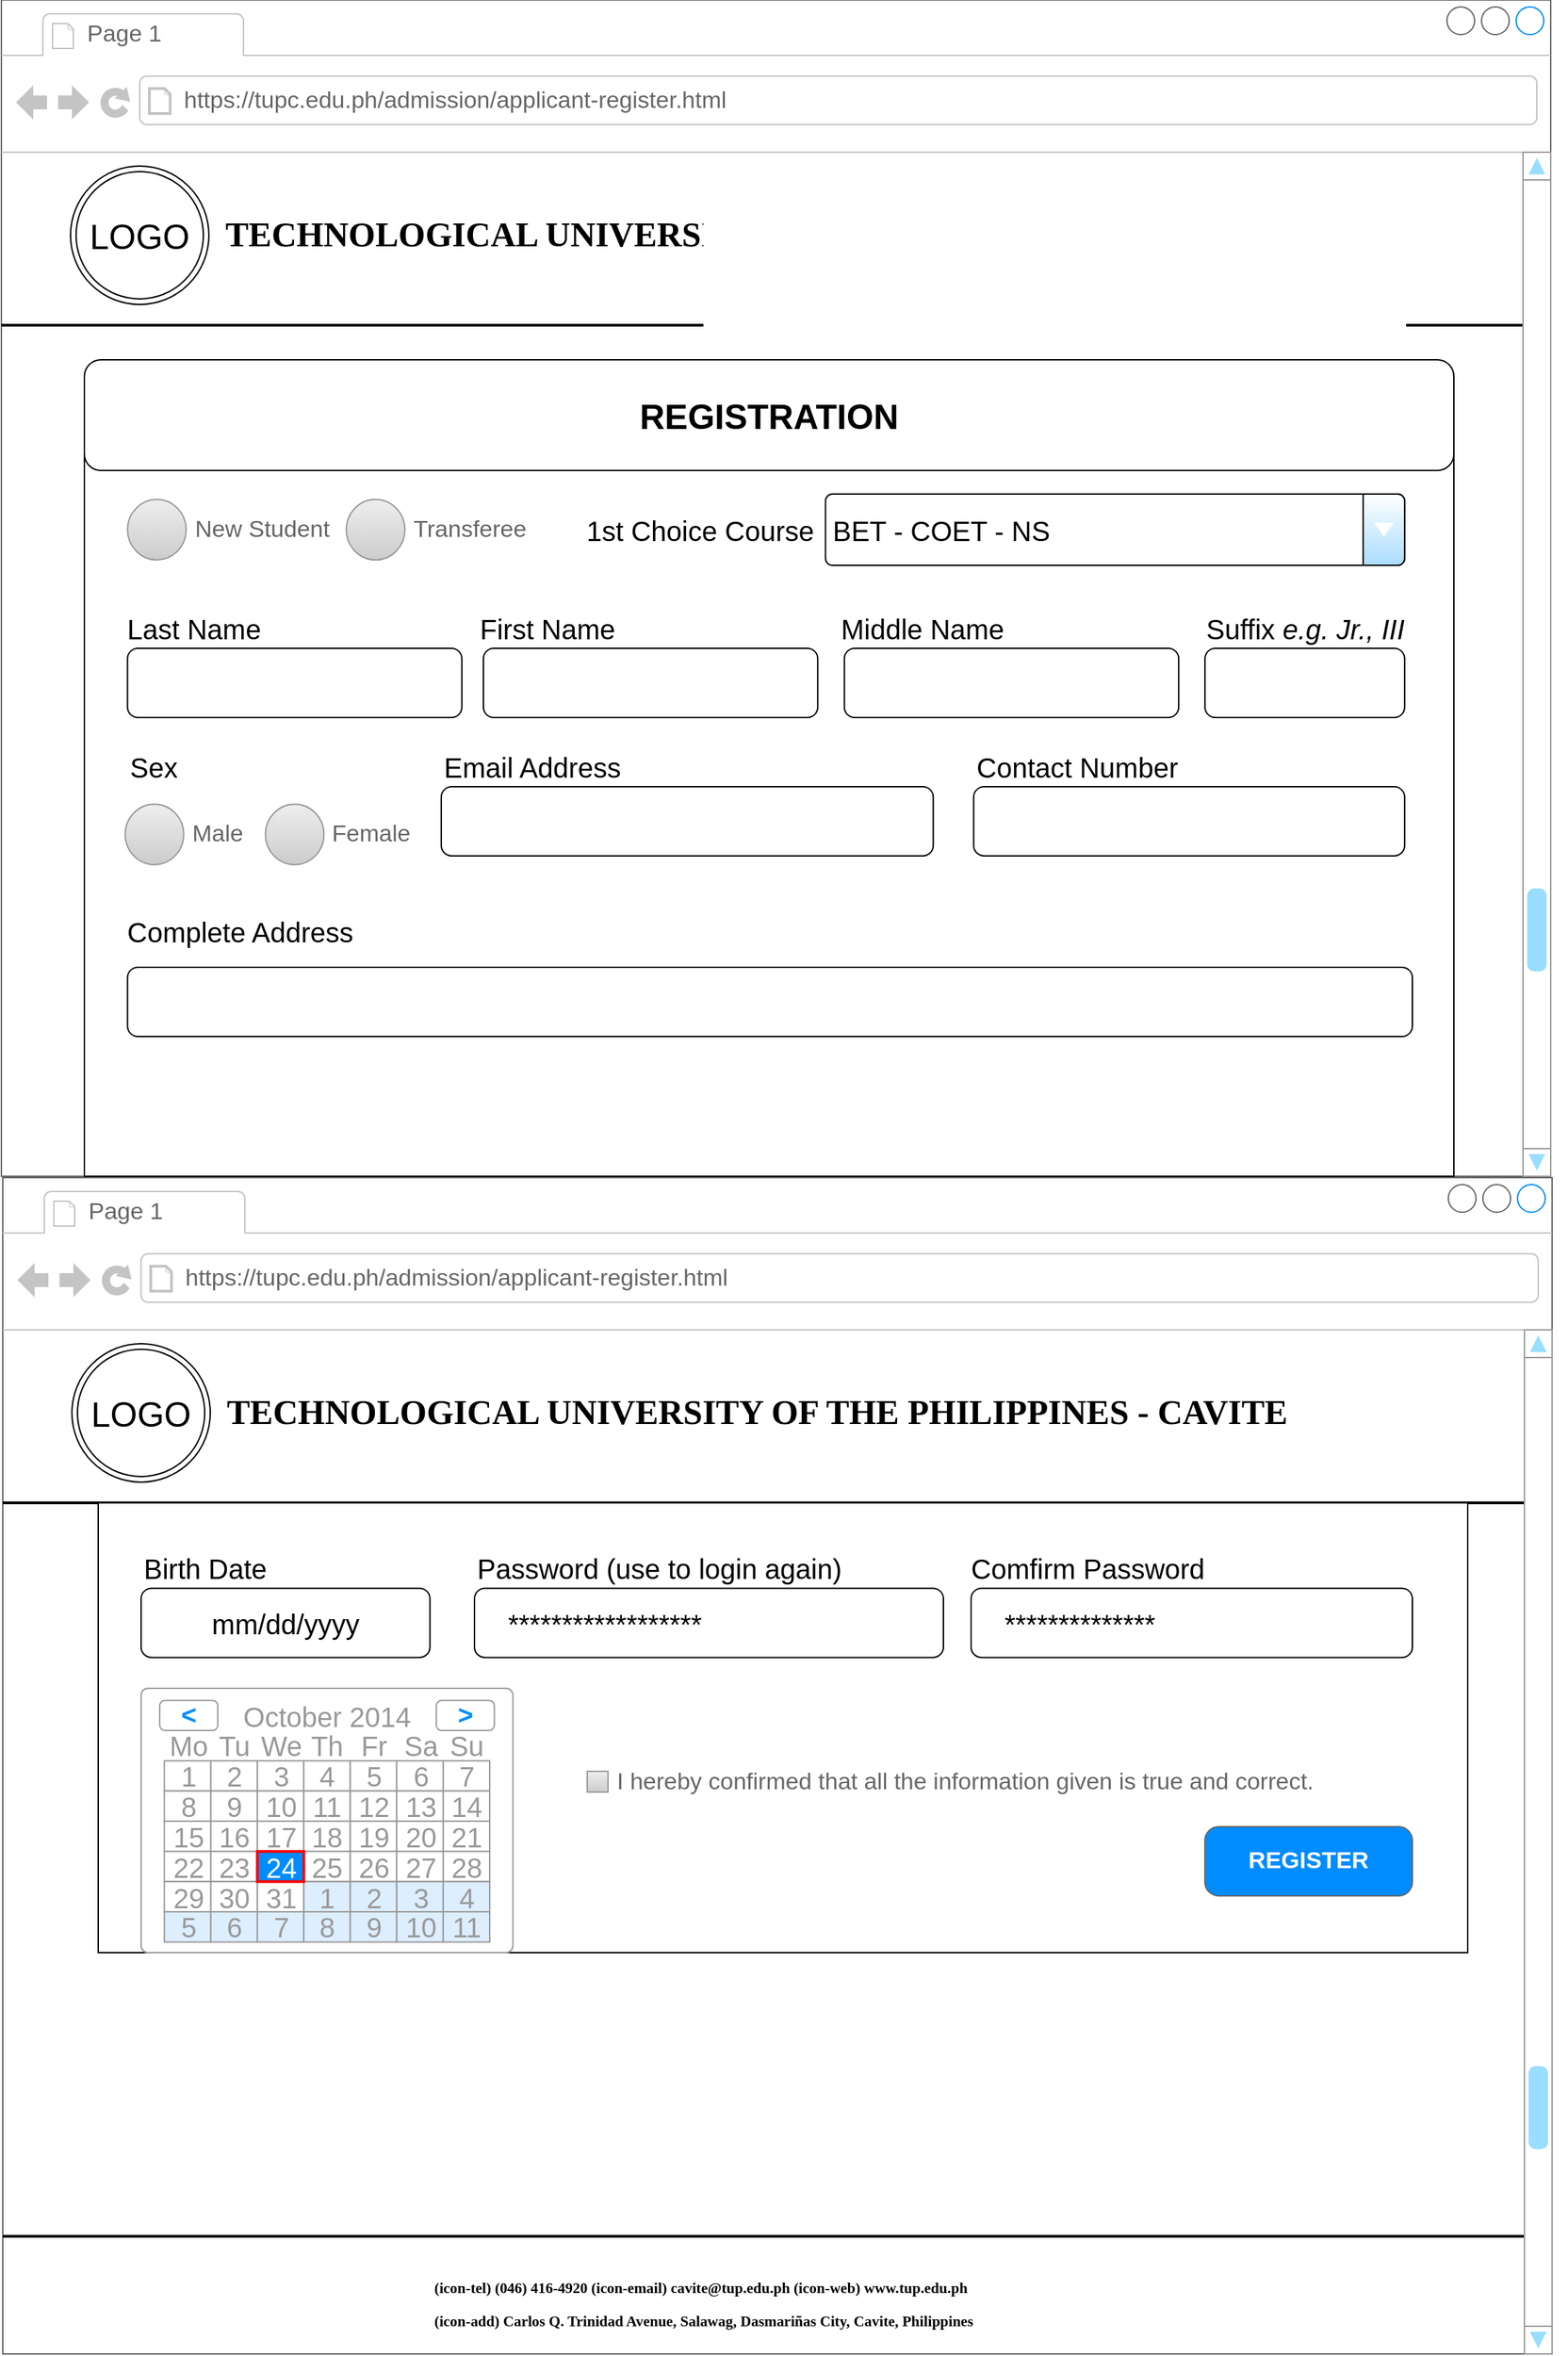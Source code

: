 <mxfile version="15.5.8" type="device"><diagram name="Page-1" id="03018318-947c-dd8e-b7a3-06fadd420f32"><mxGraphModel dx="2547" dy="1617" grid="1" gridSize="10" guides="1" tooltips="1" connect="1" arrows="1" fold="1" page="1" pageScale="1" pageWidth="1100" pageHeight="850" background="none" math="0" shadow="0"><root><mxCell id="0"/><mxCell id="1" parent="0"/><mxCell id="jKOx8MgDiJnZx1pA27ru-1" value="" style="strokeWidth=1;shadow=0;dashed=0;align=center;html=1;shape=mxgraph.mockup.containers.browserWindow;rSize=0;strokeColor=none;strokeColor2=#008cff;strokeColor3=#c4c4c4;mainText=,;recursiveResize=0;fontSize=25;fillColor=none;" vertex="1" parent="1"><mxGeometry y="1" width="1120" height="850" as="geometry"/></mxCell><mxCell id="jKOx8MgDiJnZx1pA27ru-2" value="" style="line;strokeWidth=2;html=1;fontSize=25;" vertex="1" parent="jKOx8MgDiJnZx1pA27ru-1"><mxGeometry y="760" width="1100" height="10" as="geometry"/></mxCell><mxCell id="jKOx8MgDiJnZx1pA27ru-3" value="Page 1" style="strokeWidth=1;shadow=0;dashed=0;align=center;html=1;shape=mxgraph.mockup.containers.anchor;fontSize=17;fontColor=#666666;align=left;" vertex="1" parent="jKOx8MgDiJnZx1pA27ru-1"><mxGeometry x="60" y="12" width="110" height="26" as="geometry"/></mxCell><mxCell id="jKOx8MgDiJnZx1pA27ru-4" value="https://tupc.edu.ph/admission/applicant-register.html" style="strokeWidth=1;shadow=0;dashed=0;align=center;html=1;shape=mxgraph.mockup.containers.anchor;rSize=0;fontSize=17;fontColor=#666666;align=left;" vertex="1" parent="jKOx8MgDiJnZx1pA27ru-1"><mxGeometry x="130" y="60" width="250" height="26" as="geometry"/></mxCell><mxCell id="jKOx8MgDiJnZx1pA27ru-5" value="&lt;h1&gt;&lt;b&gt;&lt;font style=&quot;font-size: 25px&quot;&gt;TECHNOLOGICAL UNIVERSITY OF THE PHILIPPINES - CAVITE&lt;/font&gt;&lt;/b&gt;&lt;/h1&gt;" style="text;html=1;points=[];align=left;verticalAlign=top;spacingTop=-4;fontSize=14;fontFamily=Verdana" vertex="1" parent="jKOx8MgDiJnZx1pA27ru-1"><mxGeometry x="160" y="130" width="540" height="60" as="geometry"/></mxCell><mxCell id="jKOx8MgDiJnZx1pA27ru-6" value="LOGO" style="ellipse;shape=doubleEllipse;whiteSpace=wrap;html=1;fontSize=25;" vertex="1" parent="jKOx8MgDiJnZx1pA27ru-1"><mxGeometry x="50" y="120" width="100" height="100" as="geometry"/></mxCell><mxCell id="jKOx8MgDiJnZx1pA27ru-8" value="" style="line;strokeWidth=2;html=1;fontSize=25;" vertex="1" parent="jKOx8MgDiJnZx1pA27ru-1"><mxGeometry y="230" width="1100" height="10" as="geometry"/></mxCell><mxCell id="jKOx8MgDiJnZx1pA27ru-9" value="" style="verticalLabelPosition=bottom;shadow=0;dashed=0;align=center;html=1;verticalAlign=top;strokeWidth=1;shape=mxgraph.mockup.navigation.scrollBar;strokeColor=#999999;barPos=20;fillColor2=#99ddff;strokeColor2=none;direction=north;fontSize=25;" vertex="1" parent="jKOx8MgDiJnZx1pA27ru-1"><mxGeometry x="1100" y="110" width="30" height="740" as="geometry"/></mxCell><mxCell id="jKOx8MgDiJnZx1pA27ru-27" value="&lt;span style=&quot;font-family: &amp;#34;euphemia&amp;#34; ; font-size: 10.72px ; font-weight: 700&quot;&gt;(icon-tel) (046) 416-4920 (icon-email) cavite@tup.edu.ph (icon-web) www.tup.edu.ph&lt;br&gt;&lt;/span&gt;&lt;span style=&quot;font-family: &amp;#34;euphemia&amp;#34; ; font-size: 10.72px ; font-weight: 700&quot;&gt;(icon-add) Carlos Q. Trinidad Avenue, Salawag, Dasmariñas City, Cavite, Philippines&lt;/span&gt;&lt;span style=&quot;font-family: &amp;#34;euphemia&amp;#34; ; font-size: 10.72px ; font-weight: 700&quot;&gt;&lt;br&gt;&lt;/span&gt;" style="rounded=0;whiteSpace=wrap;html=1;fontSize=20;strokeWidth=1;fillColor=none;align=left;verticalAlign=top;strokeColor=none;" vertex="1" parent="jKOx8MgDiJnZx1pA27ru-1"><mxGeometry x="310" y="780" width="480" height="60" as="geometry"/></mxCell><mxCell id="jKOx8MgDiJnZx1pA27ru-219" value="" style="whiteSpace=wrap;html=1;fontSize=20;fontColor=#000000;" vertex="1" parent="jKOx8MgDiJnZx1pA27ru-1"><mxGeometry x="69" y="235" width="990" height="325" as="geometry"/></mxCell><mxCell id="jKOx8MgDiJnZx1pA27ru-243" value="&lt;font color=&quot;#000000&quot;&gt;&lt;span style=&quot;font-size: 20px&quot;&gt;Birth Date&lt;/span&gt;&lt;/font&gt;" style="strokeWidth=1;shadow=0;dashed=0;align=center;html=1;shape=mxgraph.mockup.forms.anchor;fontSize=12;fontColor=#666666;align=left;resizeWidth=1;spacingLeft=0;" vertex="1" parent="jKOx8MgDiJnZx1pA27ru-1"><mxGeometry x="100" y="268.24" width="92.25" height="28.48" as="geometry"/></mxCell><mxCell id="jKOx8MgDiJnZx1pA27ru-244" value="" style="strokeWidth=1;shadow=0;dashed=0;align=center;html=1;shape=mxgraph.mockup.forms.rrect;rSize=5;strokeColor=#999999;fillColor=#ffffff;fontSize=20;fontColor=#000000;" vertex="1" parent="jKOx8MgDiJnZx1pA27ru-1"><mxGeometry x="100" y="369" width="268.81" height="191" as="geometry"/></mxCell><mxCell id="jKOx8MgDiJnZx1pA27ru-245" value="October 2014" style="strokeWidth=1;shadow=0;dashed=0;align=center;html=1;shape=mxgraph.mockup.forms.anchor;fontColor=#999999;fontSize=20;" vertex="1" parent="jKOx8MgDiJnZx1pA27ru-244"><mxGeometry x="50.402" y="8.731" width="168.006" height="21.829" as="geometry"/></mxCell><mxCell id="jKOx8MgDiJnZx1pA27ru-246" value="&lt;" style="strokeWidth=1;shadow=0;dashed=0;align=center;html=1;shape=mxgraph.mockup.forms.rrect;rSize=4;strokeColor=#999999;fontColor=#008cff;fontSize=19;fontStyle=1;" vertex="1" parent="jKOx8MgDiJnZx1pA27ru-244"><mxGeometry x="13.441" y="8.731" width="42.002" height="21.829" as="geometry"/></mxCell><mxCell id="jKOx8MgDiJnZx1pA27ru-247" value="&gt;" style="strokeWidth=1;shadow=0;dashed=0;align=center;html=1;shape=mxgraph.mockup.forms.rrect;rSize=4;strokeColor=#999999;fontColor=#008cff;fontSize=19;fontStyle=1;" vertex="1" parent="jKOx8MgDiJnZx1pA27ru-244"><mxGeometry x="213.368" y="8.731" width="42.002" height="21.829" as="geometry"/></mxCell><mxCell id="jKOx8MgDiJnZx1pA27ru-248" value="Mo" style="strokeWidth=1;shadow=0;dashed=0;align=center;html=1;shape=mxgraph.mockup.forms.anchor;fontColor=#999999;fontSize=20;" vertex="1" parent="jKOx8MgDiJnZx1pA27ru-244"><mxGeometry x="16.801" y="30.56" width="33.601" height="21.829" as="geometry"/></mxCell><mxCell id="jKOx8MgDiJnZx1pA27ru-249" value="Tu" style="strokeWidth=1;shadow=0;dashed=0;align=center;html=1;shape=mxgraph.mockup.forms.anchor;fontColor=#999999;fontSize=20;" vertex="1" parent="jKOx8MgDiJnZx1pA27ru-244"><mxGeometry x="50.402" y="30.56" width="33.601" height="21.829" as="geometry"/></mxCell><mxCell id="jKOx8MgDiJnZx1pA27ru-250" value="We" style="strokeWidth=1;shadow=0;dashed=0;align=center;html=1;shape=mxgraph.mockup.forms.anchor;fontColor=#999999;fontSize=20;" vertex="1" parent="jKOx8MgDiJnZx1pA27ru-244"><mxGeometry x="84.003" y="30.56" width="33.601" height="21.829" as="geometry"/></mxCell><mxCell id="jKOx8MgDiJnZx1pA27ru-251" value="Th" style="strokeWidth=1;shadow=0;dashed=0;align=center;html=1;shape=mxgraph.mockup.forms.anchor;fontColor=#999999;fontSize=20;" vertex="1" parent="jKOx8MgDiJnZx1pA27ru-244"><mxGeometry x="117.604" y="30.56" width="33.601" height="21.829" as="geometry"/></mxCell><mxCell id="jKOx8MgDiJnZx1pA27ru-252" value="Fr" style="strokeWidth=1;shadow=0;dashed=0;align=center;html=1;shape=mxgraph.mockup.forms.anchor;fontColor=#999999;fontSize=20;" vertex="1" parent="jKOx8MgDiJnZx1pA27ru-244"><mxGeometry x="151.206" y="30.56" width="33.601" height="21.829" as="geometry"/></mxCell><mxCell id="jKOx8MgDiJnZx1pA27ru-253" value="Sa" style="strokeWidth=1;shadow=0;dashed=0;align=center;html=1;shape=mxgraph.mockup.forms.anchor;fontColor=#999999;fontSize=20;" vertex="1" parent="jKOx8MgDiJnZx1pA27ru-244"><mxGeometry x="184.807" y="30.56" width="33.601" height="21.829" as="geometry"/></mxCell><mxCell id="jKOx8MgDiJnZx1pA27ru-254" value="Su" style="strokeWidth=1;shadow=0;dashed=0;align=center;html=1;shape=mxgraph.mockup.forms.anchor;fontColor=#999999;fontSize=20;" vertex="1" parent="jKOx8MgDiJnZx1pA27ru-244"><mxGeometry x="218.408" y="30.56" width="33.601" height="21.829" as="geometry"/></mxCell><mxCell id="jKOx8MgDiJnZx1pA27ru-255" value="1" style="strokeWidth=1;shadow=0;dashed=0;align=center;html=1;shape=mxgraph.mockup.forms.rrect;rSize=0;strokeColor=#999999;fontColor=#999999;fontSize=20;" vertex="1" parent="jKOx8MgDiJnZx1pA27ru-244"><mxGeometry x="16.801" y="52.389" width="33.601" height="21.829" as="geometry"/></mxCell><mxCell id="jKOx8MgDiJnZx1pA27ru-256" value="2" style="strokeWidth=1;shadow=0;dashed=0;align=center;html=1;shape=mxgraph.mockup.forms.rrect;rSize=0;strokeColor=#999999;fontColor=#999999;fontSize=20;" vertex="1" parent="jKOx8MgDiJnZx1pA27ru-244"><mxGeometry x="50.402" y="52.389" width="33.601" height="21.829" as="geometry"/></mxCell><mxCell id="jKOx8MgDiJnZx1pA27ru-257" value="3" style="strokeWidth=1;shadow=0;dashed=0;align=center;html=1;shape=mxgraph.mockup.forms.rrect;rSize=0;strokeColor=#999999;fontColor=#999999;fontSize=20;" vertex="1" parent="jKOx8MgDiJnZx1pA27ru-244"><mxGeometry x="84.003" y="52.389" width="33.601" height="21.829" as="geometry"/></mxCell><mxCell id="jKOx8MgDiJnZx1pA27ru-258" value="4" style="strokeWidth=1;shadow=0;dashed=0;align=center;html=1;shape=mxgraph.mockup.forms.rrect;rSize=0;strokeColor=#999999;fontColor=#999999;fontSize=20;" vertex="1" parent="jKOx8MgDiJnZx1pA27ru-244"><mxGeometry x="117.604" y="52.389" width="33.601" height="21.829" as="geometry"/></mxCell><mxCell id="jKOx8MgDiJnZx1pA27ru-259" value="5" style="strokeWidth=1;shadow=0;dashed=0;align=center;html=1;shape=mxgraph.mockup.forms.rrect;rSize=0;strokeColor=#999999;fontColor=#999999;fontSize=20;" vertex="1" parent="jKOx8MgDiJnZx1pA27ru-244"><mxGeometry x="151.206" y="52.389" width="33.601" height="21.829" as="geometry"/></mxCell><mxCell id="jKOx8MgDiJnZx1pA27ru-260" value="6" style="strokeWidth=1;shadow=0;dashed=0;align=center;html=1;shape=mxgraph.mockup.forms.rrect;rSize=0;strokeColor=#999999;fontColor=#999999;fontSize=20;" vertex="1" parent="jKOx8MgDiJnZx1pA27ru-244"><mxGeometry x="184.807" y="52.389" width="33.601" height="21.829" as="geometry"/></mxCell><mxCell id="jKOx8MgDiJnZx1pA27ru-261" value="7" style="strokeWidth=1;shadow=0;dashed=0;align=center;html=1;shape=mxgraph.mockup.forms.rrect;rSize=0;strokeColor=#999999;fontColor=#999999;fontSize=20;" vertex="1" parent="jKOx8MgDiJnZx1pA27ru-244"><mxGeometry x="218.408" y="52.389" width="33.601" height="21.829" as="geometry"/></mxCell><mxCell id="jKOx8MgDiJnZx1pA27ru-262" value="8" style="strokeWidth=1;shadow=0;dashed=0;align=center;html=1;shape=mxgraph.mockup.forms.rrect;rSize=0;strokeColor=#999999;fontColor=#999999;fontSize=20;" vertex="1" parent="jKOx8MgDiJnZx1pA27ru-244"><mxGeometry x="16.801" y="74.217" width="33.601" height="21.829" as="geometry"/></mxCell><mxCell id="jKOx8MgDiJnZx1pA27ru-263" value="9" style="strokeWidth=1;shadow=0;dashed=0;align=center;html=1;shape=mxgraph.mockup.forms.rrect;rSize=0;strokeColor=#999999;fontColor=#999999;fontSize=20;" vertex="1" parent="jKOx8MgDiJnZx1pA27ru-244"><mxGeometry x="50.402" y="74.217" width="33.601" height="21.829" as="geometry"/></mxCell><mxCell id="jKOx8MgDiJnZx1pA27ru-264" value="10" style="strokeWidth=1;shadow=0;dashed=0;align=center;html=1;shape=mxgraph.mockup.forms.rrect;rSize=0;strokeColor=#999999;fontColor=#999999;fontSize=20;" vertex="1" parent="jKOx8MgDiJnZx1pA27ru-244"><mxGeometry x="84.003" y="74.217" width="33.601" height="21.829" as="geometry"/></mxCell><mxCell id="jKOx8MgDiJnZx1pA27ru-265" value="11" style="strokeWidth=1;shadow=0;dashed=0;align=center;html=1;shape=mxgraph.mockup.forms.rrect;rSize=0;strokeColor=#999999;fontColor=#999999;fontSize=20;" vertex="1" parent="jKOx8MgDiJnZx1pA27ru-244"><mxGeometry x="117.604" y="74.217" width="33.601" height="21.829" as="geometry"/></mxCell><mxCell id="jKOx8MgDiJnZx1pA27ru-266" value="12" style="strokeWidth=1;shadow=0;dashed=0;align=center;html=1;shape=mxgraph.mockup.forms.rrect;rSize=0;strokeColor=#999999;fontColor=#999999;fontSize=20;" vertex="1" parent="jKOx8MgDiJnZx1pA27ru-244"><mxGeometry x="151.206" y="74.217" width="33.601" height="21.829" as="geometry"/></mxCell><mxCell id="jKOx8MgDiJnZx1pA27ru-267" value="13" style="strokeWidth=1;shadow=0;dashed=0;align=center;html=1;shape=mxgraph.mockup.forms.rrect;rSize=0;strokeColor=#999999;fontColor=#999999;fontSize=20;" vertex="1" parent="jKOx8MgDiJnZx1pA27ru-244"><mxGeometry x="184.807" y="74.217" width="33.601" height="21.829" as="geometry"/></mxCell><mxCell id="jKOx8MgDiJnZx1pA27ru-268" value="14" style="strokeWidth=1;shadow=0;dashed=0;align=center;html=1;shape=mxgraph.mockup.forms.rrect;rSize=0;strokeColor=#999999;fontColor=#999999;fontSize=20;" vertex="1" parent="jKOx8MgDiJnZx1pA27ru-244"><mxGeometry x="218.408" y="74.217" width="33.601" height="21.829" as="geometry"/></mxCell><mxCell id="jKOx8MgDiJnZx1pA27ru-269" value="15" style="strokeWidth=1;shadow=0;dashed=0;align=center;html=1;shape=mxgraph.mockup.forms.rrect;rSize=0;strokeColor=#999999;fontColor=#999999;fontSize=20;" vertex="1" parent="jKOx8MgDiJnZx1pA27ru-244"><mxGeometry x="16.801" y="96.046" width="33.601" height="21.829" as="geometry"/></mxCell><mxCell id="jKOx8MgDiJnZx1pA27ru-270" value="16" style="strokeWidth=1;shadow=0;dashed=0;align=center;html=1;shape=mxgraph.mockup.forms.rrect;rSize=0;strokeColor=#999999;fontColor=#999999;fontSize=20;" vertex="1" parent="jKOx8MgDiJnZx1pA27ru-244"><mxGeometry x="50.402" y="96.046" width="33.601" height="21.829" as="geometry"/></mxCell><mxCell id="jKOx8MgDiJnZx1pA27ru-271" value="17" style="strokeWidth=1;shadow=0;dashed=0;align=center;html=1;shape=mxgraph.mockup.forms.rrect;rSize=0;strokeColor=#999999;fontColor=#999999;fontSize=20;" vertex="1" parent="jKOx8MgDiJnZx1pA27ru-244"><mxGeometry x="84.003" y="96.046" width="33.601" height="21.829" as="geometry"/></mxCell><mxCell id="jKOx8MgDiJnZx1pA27ru-272" value="18" style="strokeWidth=1;shadow=0;dashed=0;align=center;html=1;shape=mxgraph.mockup.forms.rrect;rSize=0;strokeColor=#999999;fontColor=#999999;fontSize=20;" vertex="1" parent="jKOx8MgDiJnZx1pA27ru-244"><mxGeometry x="117.604" y="96.046" width="33.601" height="21.829" as="geometry"/></mxCell><mxCell id="jKOx8MgDiJnZx1pA27ru-273" value="19" style="strokeWidth=1;shadow=0;dashed=0;align=center;html=1;shape=mxgraph.mockup.forms.rrect;rSize=0;strokeColor=#999999;fontColor=#999999;fontSize=20;" vertex="1" parent="jKOx8MgDiJnZx1pA27ru-244"><mxGeometry x="151.206" y="96.046" width="33.601" height="21.829" as="geometry"/></mxCell><mxCell id="jKOx8MgDiJnZx1pA27ru-274" value="20" style="strokeWidth=1;shadow=0;dashed=0;align=center;html=1;shape=mxgraph.mockup.forms.rrect;rSize=0;strokeColor=#999999;fontColor=#999999;fontSize=20;" vertex="1" parent="jKOx8MgDiJnZx1pA27ru-244"><mxGeometry x="184.807" y="96.046" width="33.601" height="21.829" as="geometry"/></mxCell><mxCell id="jKOx8MgDiJnZx1pA27ru-275" value="21" style="strokeWidth=1;shadow=0;dashed=0;align=center;html=1;shape=mxgraph.mockup.forms.rrect;rSize=0;strokeColor=#999999;fontColor=#999999;fontSize=20;" vertex="1" parent="jKOx8MgDiJnZx1pA27ru-244"><mxGeometry x="218.408" y="96.046" width="33.601" height="21.829" as="geometry"/></mxCell><mxCell id="jKOx8MgDiJnZx1pA27ru-276" value="22" style="strokeWidth=1;shadow=0;dashed=0;align=center;html=1;shape=mxgraph.mockup.forms.rrect;rSize=0;strokeColor=#999999;fontColor=#999999;fontSize=20;" vertex="1" parent="jKOx8MgDiJnZx1pA27ru-244"><mxGeometry x="16.801" y="117.874" width="33.601" height="21.829" as="geometry"/></mxCell><mxCell id="jKOx8MgDiJnZx1pA27ru-277" value="23" style="strokeWidth=1;shadow=0;dashed=0;align=center;html=1;shape=mxgraph.mockup.forms.rrect;rSize=0;strokeColor=#999999;fontColor=#999999;fontSize=20;" vertex="1" parent="jKOx8MgDiJnZx1pA27ru-244"><mxGeometry x="50.402" y="117.874" width="33.601" height="21.829" as="geometry"/></mxCell><mxCell id="jKOx8MgDiJnZx1pA27ru-278" value="25" style="strokeWidth=1;shadow=0;dashed=0;align=center;html=1;shape=mxgraph.mockup.forms.rrect;rSize=0;strokeColor=#999999;fontColor=#999999;fontSize=20;" vertex="1" parent="jKOx8MgDiJnZx1pA27ru-244"><mxGeometry x="117.604" y="117.874" width="33.601" height="21.829" as="geometry"/></mxCell><mxCell id="jKOx8MgDiJnZx1pA27ru-279" value="26" style="strokeWidth=1;shadow=0;dashed=0;align=center;html=1;shape=mxgraph.mockup.forms.rrect;rSize=0;strokeColor=#999999;fontColor=#999999;fontSize=20;" vertex="1" parent="jKOx8MgDiJnZx1pA27ru-244"><mxGeometry x="151.206" y="117.874" width="33.601" height="21.829" as="geometry"/></mxCell><mxCell id="jKOx8MgDiJnZx1pA27ru-280" value="27" style="strokeWidth=1;shadow=0;dashed=0;align=center;html=1;shape=mxgraph.mockup.forms.rrect;rSize=0;strokeColor=#999999;fontColor=#999999;fontSize=20;" vertex="1" parent="jKOx8MgDiJnZx1pA27ru-244"><mxGeometry x="184.807" y="117.874" width="33.601" height="21.829" as="geometry"/></mxCell><mxCell id="jKOx8MgDiJnZx1pA27ru-281" value="28" style="strokeWidth=1;shadow=0;dashed=0;align=center;html=1;shape=mxgraph.mockup.forms.rrect;rSize=0;strokeColor=#999999;fontColor=#999999;fontSize=20;" vertex="1" parent="jKOx8MgDiJnZx1pA27ru-244"><mxGeometry x="218.408" y="117.874" width="33.601" height="21.829" as="geometry"/></mxCell><mxCell id="jKOx8MgDiJnZx1pA27ru-282" value="29" style="strokeWidth=1;shadow=0;dashed=0;align=center;html=1;shape=mxgraph.mockup.forms.rrect;rSize=0;strokeColor=#999999;fontColor=#999999;fontSize=20;" vertex="1" parent="jKOx8MgDiJnZx1pA27ru-244"><mxGeometry x="16.801" y="139.703" width="33.601" height="21.829" as="geometry"/></mxCell><mxCell id="jKOx8MgDiJnZx1pA27ru-283" value="30" style="strokeWidth=1;shadow=0;dashed=0;align=center;html=1;shape=mxgraph.mockup.forms.rrect;rSize=0;strokeColor=#999999;fontColor=#999999;fontSize=20;" vertex="1" parent="jKOx8MgDiJnZx1pA27ru-244"><mxGeometry x="50.402" y="139.703" width="33.601" height="21.829" as="geometry"/></mxCell><mxCell id="jKOx8MgDiJnZx1pA27ru-284" value="31" style="strokeWidth=1;shadow=0;dashed=0;align=center;html=1;shape=mxgraph.mockup.forms.rrect;rSize=0;strokeColor=#999999;fontColor=#999999;fontSize=20;" vertex="1" parent="jKOx8MgDiJnZx1pA27ru-244"><mxGeometry x="84.003" y="139.703" width="33.601" height="21.829" as="geometry"/></mxCell><mxCell id="jKOx8MgDiJnZx1pA27ru-285" value="1" style="strokeWidth=1;shadow=0;dashed=0;align=center;html=1;shape=mxgraph.mockup.forms.rrect;rSize=0;strokeColor=#999999;fontColor=#999999;fillColor=#ddeeff;fontSize=20;" vertex="1" parent="jKOx8MgDiJnZx1pA27ru-244"><mxGeometry x="117.604" y="139.703" width="33.601" height="21.829" as="geometry"/></mxCell><mxCell id="jKOx8MgDiJnZx1pA27ru-286" value="2" style="strokeWidth=1;shadow=0;dashed=0;align=center;html=1;shape=mxgraph.mockup.forms.rrect;rSize=0;strokeColor=#999999;fontColor=#999999;fillColor=#ddeeff;fontSize=20;" vertex="1" parent="jKOx8MgDiJnZx1pA27ru-244"><mxGeometry x="151.206" y="139.703" width="33.601" height="21.829" as="geometry"/></mxCell><mxCell id="jKOx8MgDiJnZx1pA27ru-287" value="3" style="strokeWidth=1;shadow=0;dashed=0;align=center;html=1;shape=mxgraph.mockup.forms.rrect;rSize=0;strokeColor=#999999;fontColor=#999999;fillColor=#ddeeff;fontSize=20;" vertex="1" parent="jKOx8MgDiJnZx1pA27ru-244"><mxGeometry x="184.807" y="139.703" width="33.601" height="21.829" as="geometry"/></mxCell><mxCell id="jKOx8MgDiJnZx1pA27ru-288" value="4" style="strokeWidth=1;shadow=0;dashed=0;align=center;html=1;shape=mxgraph.mockup.forms.rrect;rSize=0;strokeColor=#999999;fontColor=#999999;fillColor=#ddeeff;fontSize=20;" vertex="1" parent="jKOx8MgDiJnZx1pA27ru-244"><mxGeometry x="218.408" y="139.703" width="33.601" height="21.829" as="geometry"/></mxCell><mxCell id="jKOx8MgDiJnZx1pA27ru-289" value="5" style="strokeWidth=1;shadow=0;dashed=0;align=center;html=1;shape=mxgraph.mockup.forms.rrect;rSize=0;strokeColor=#999999;fontColor=#999999;fillColor=#ddeeff;fontSize=20;" vertex="1" parent="jKOx8MgDiJnZx1pA27ru-244"><mxGeometry x="16.801" y="161.531" width="33.601" height="21.829" as="geometry"/></mxCell><mxCell id="jKOx8MgDiJnZx1pA27ru-290" value="6" style="strokeWidth=1;shadow=0;dashed=0;align=center;html=1;shape=mxgraph.mockup.forms.rrect;rSize=0;strokeColor=#999999;fontColor=#999999;fillColor=#ddeeff;fontSize=20;" vertex="1" parent="jKOx8MgDiJnZx1pA27ru-244"><mxGeometry x="50.402" y="161.531" width="33.601" height="21.829" as="geometry"/></mxCell><mxCell id="jKOx8MgDiJnZx1pA27ru-291" value="7" style="strokeWidth=1;shadow=0;dashed=0;align=center;html=1;shape=mxgraph.mockup.forms.rrect;rSize=0;strokeColor=#999999;fontColor=#999999;fillColor=#ddeeff;fontSize=20;" vertex="1" parent="jKOx8MgDiJnZx1pA27ru-244"><mxGeometry x="84.003" y="161.531" width="33.601" height="21.829" as="geometry"/></mxCell><mxCell id="jKOx8MgDiJnZx1pA27ru-292" value="8" style="strokeWidth=1;shadow=0;dashed=0;align=center;html=1;shape=mxgraph.mockup.forms.rrect;rSize=0;strokeColor=#999999;fontColor=#999999;fillColor=#ddeeff;fontSize=20;" vertex="1" parent="jKOx8MgDiJnZx1pA27ru-244"><mxGeometry x="117.604" y="161.531" width="33.601" height="21.829" as="geometry"/></mxCell><mxCell id="jKOx8MgDiJnZx1pA27ru-293" value="9" style="strokeWidth=1;shadow=0;dashed=0;align=center;html=1;shape=mxgraph.mockup.forms.rrect;rSize=0;strokeColor=#999999;fontColor=#999999;fillColor=#ddeeff;fontSize=20;" vertex="1" parent="jKOx8MgDiJnZx1pA27ru-244"><mxGeometry x="151.206" y="161.531" width="33.601" height="21.829" as="geometry"/></mxCell><mxCell id="jKOx8MgDiJnZx1pA27ru-294" value="10" style="strokeWidth=1;shadow=0;dashed=0;align=center;html=1;shape=mxgraph.mockup.forms.rrect;rSize=0;strokeColor=#999999;fontColor=#999999;fillColor=#ddeeff;fontSize=20;" vertex="1" parent="jKOx8MgDiJnZx1pA27ru-244"><mxGeometry x="184.807" y="161.531" width="33.601" height="21.829" as="geometry"/></mxCell><mxCell id="jKOx8MgDiJnZx1pA27ru-295" value="11" style="strokeWidth=1;shadow=0;dashed=0;align=center;html=1;shape=mxgraph.mockup.forms.rrect;rSize=0;strokeColor=#999999;fontColor=#999999;fillColor=#ddeeff;fontSize=20;" vertex="1" parent="jKOx8MgDiJnZx1pA27ru-244"><mxGeometry x="218.408" y="161.531" width="33.601" height="21.829" as="geometry"/></mxCell><mxCell id="jKOx8MgDiJnZx1pA27ru-296" value="24" style="strokeWidth=1;shadow=0;dashed=0;align=center;html=1;shape=mxgraph.mockup.forms.rrect;rSize=0;strokeColor=#ff0000;fontColor=#ffffff;strokeWidth=2;fillColor=#008cff;fontSize=20;" vertex="1" parent="jKOx8MgDiJnZx1pA27ru-244"><mxGeometry x="84.003" y="117.874" width="33.601" height="21.829" as="geometry"/></mxCell><mxCell id="jKOx8MgDiJnZx1pA27ru-297" value="mm/dd/yyyy" style="rounded=1;whiteSpace=wrap;html=1;fontSize=20;fontColor=#000000;" vertex="1" parent="jKOx8MgDiJnZx1pA27ru-1"><mxGeometry x="100" y="296.72" width="208.81" height="50" as="geometry"/></mxCell><mxCell id="jKOx8MgDiJnZx1pA27ru-299" value="&amp;nbsp; &amp;nbsp; ******************" style="rounded=1;whiteSpace=wrap;html=1;fontSize=20;fontColor=#000000;align=left;" vertex="1" parent="jKOx8MgDiJnZx1pA27ru-1"><mxGeometry x="341" y="296.72" width="339" height="50" as="geometry"/></mxCell><mxCell id="jKOx8MgDiJnZx1pA27ru-298" value="&lt;font color=&quot;#000000&quot;&gt;&lt;span style=&quot;font-size: 20px&quot;&gt;Password (use to login again)&lt;/span&gt;&lt;/font&gt;" style="strokeWidth=1;shadow=0;dashed=0;align=center;html=1;shape=mxgraph.mockup.forms.anchor;fontSize=12;fontColor=#666666;align=left;resizeWidth=1;spacingLeft=0;" vertex="1" parent="jKOx8MgDiJnZx1pA27ru-1"><mxGeometry x="341" y="268.24" width="92.25" height="28.48" as="geometry"/></mxCell><mxCell id="jKOx8MgDiJnZx1pA27ru-304" value="&amp;nbsp; &amp;nbsp; **************" style="rounded=1;whiteSpace=wrap;html=1;fontSize=20;fontColor=#000000;align=left;" vertex="1" parent="jKOx8MgDiJnZx1pA27ru-1"><mxGeometry x="700" y="296.72" width="319" height="50" as="geometry"/></mxCell><mxCell id="jKOx8MgDiJnZx1pA27ru-305" value="&lt;font color=&quot;#000000&quot;&gt;&lt;span style=&quot;font-size: 20px&quot;&gt;Comfirm Password&lt;/span&gt;&lt;/font&gt;" style="strokeWidth=1;shadow=0;dashed=0;align=center;html=1;shape=mxgraph.mockup.forms.anchor;fontSize=12;fontColor=#666666;align=left;resizeWidth=1;spacingLeft=0;" vertex="1" parent="jKOx8MgDiJnZx1pA27ru-1"><mxGeometry x="697.75" y="268.24" width="92.25" height="28.48" as="geometry"/></mxCell><mxCell id="jKOx8MgDiJnZx1pA27ru-307" value="I hereby confirmed that all the information given is true and correct." style="strokeWidth=1;shadow=0;dashed=0;align=center;html=1;shape=mxgraph.mockup.forms.rrect;rSize=0;fillColor=#eeeeee;strokeColor=#999999;gradientColor=#cccccc;align=left;spacingLeft=4;fontSize=17;fontColor=#666666;labelPosition=right;" vertex="1" parent="jKOx8MgDiJnZx1pA27ru-1"><mxGeometry x="422.5" y="429" width="15" height="15" as="geometry"/></mxCell><mxCell id="jKOx8MgDiJnZx1pA27ru-308" value="REGISTER" style="strokeWidth=1;shadow=0;dashed=0;align=center;html=1;shape=mxgraph.mockup.buttons.button;strokeColor=#666666;fontColor=#ffffff;mainText=;buttonStyle=round;fontSize=17;fontStyle=1;fillColor=#008cff;whiteSpace=wrap;" vertex="1" parent="jKOx8MgDiJnZx1pA27ru-1"><mxGeometry x="869" y="469" width="150" height="50" as="geometry"/></mxCell><mxCell id="jKOx8MgDiJnZx1pA27ru-169" value="" style="strokeWidth=1;shadow=0;dashed=0;align=center;html=1;shape=mxgraph.mockup.containers.browserWindow;rSize=0;strokeColor=none;strokeColor2=#008cff;strokeColor3=#c4c4c4;mainText=,;recursiveResize=0;fontSize=25;fillColor=none;" vertex="1" parent="1"><mxGeometry x="-1" y="-850" width="1120" height="850" as="geometry"/></mxCell><mxCell id="jKOx8MgDiJnZx1pA27ru-200" value="" style="whiteSpace=wrap;html=1;fontSize=20;fontColor=#000000;" vertex="1" parent="jKOx8MgDiJnZx1pA27ru-169"><mxGeometry x="60" y="280" width="990" height="570" as="geometry"/></mxCell><mxCell id="jKOx8MgDiJnZx1pA27ru-171" value="Page 1" style="strokeWidth=1;shadow=0;dashed=0;align=center;html=1;shape=mxgraph.mockup.containers.anchor;fontSize=17;fontColor=#666666;align=left;" vertex="1" parent="jKOx8MgDiJnZx1pA27ru-169"><mxGeometry x="60" y="12" width="110" height="26" as="geometry"/></mxCell><mxCell id="jKOx8MgDiJnZx1pA27ru-172" value="https://tupc.edu.ph/admission/applicant-register.html" style="strokeWidth=1;shadow=0;dashed=0;align=center;html=1;shape=mxgraph.mockup.containers.anchor;rSize=0;fontSize=17;fontColor=#666666;align=left;" vertex="1" parent="jKOx8MgDiJnZx1pA27ru-169"><mxGeometry x="130" y="60" width="250" height="26" as="geometry"/></mxCell><mxCell id="jKOx8MgDiJnZx1pA27ru-173" value="&lt;h1&gt;&lt;b&gt;&lt;font style=&quot;font-size: 25px&quot;&gt;TECHNOLOGICAL UNIVERSITY OF THE PHILIPPINES - CAVITE&lt;/font&gt;&lt;/b&gt;&lt;/h1&gt;" style="text;html=1;points=[];align=left;verticalAlign=top;spacingTop=-4;fontSize=14;fontFamily=Verdana" vertex="1" parent="jKOx8MgDiJnZx1pA27ru-169"><mxGeometry x="160" y="130" width="540" height="60" as="geometry"/></mxCell><mxCell id="jKOx8MgDiJnZx1pA27ru-174" value="LOGO" style="ellipse;shape=doubleEllipse;whiteSpace=wrap;html=1;fontSize=25;" vertex="1" parent="jKOx8MgDiJnZx1pA27ru-169"><mxGeometry x="50" y="120" width="100" height="100" as="geometry"/></mxCell><mxCell id="jKOx8MgDiJnZx1pA27ru-175" value="" style="line;strokeWidth=2;html=1;fontSize=25;" vertex="1" parent="jKOx8MgDiJnZx1pA27ru-169"><mxGeometry y="230" width="1100" height="10" as="geometry"/></mxCell><mxCell id="jKOx8MgDiJnZx1pA27ru-176" value="" style="verticalLabelPosition=bottom;shadow=0;dashed=0;align=center;html=1;verticalAlign=top;strokeWidth=1;shape=mxgraph.mockup.navigation.scrollBar;strokeColor=#999999;barPos=20;fillColor2=#99ddff;strokeColor2=none;direction=north;fontSize=25;" vertex="1" parent="jKOx8MgDiJnZx1pA27ru-169"><mxGeometry x="1100" y="110" width="30" height="740" as="geometry"/></mxCell><mxCell id="jKOx8MgDiJnZx1pA27ru-179" value="" style="strokeWidth=1;shadow=0;dashed=0;align=center;html=1;shape=mxgraph.mockup.forms.rrect;rSize=0;strokeColor=none;fillColor=#ffffff;fontSize=25;" vertex="1" parent="jKOx8MgDiJnZx1pA27ru-169"><mxGeometry x="70" y="350" width="970" height="470" as="geometry"/></mxCell><mxCell id="jKOx8MgDiJnZx1pA27ru-181" value="&lt;font color=&quot;#000000&quot;&gt;&lt;span style=&quot;font-size: 20px&quot;&gt;1st Choice Course&lt;/span&gt;&lt;/font&gt;" style="strokeWidth=1;shadow=0;dashed=0;align=center;html=1;shape=mxgraph.mockup.forms.anchor;fontSize=12;fontColor=#666666;align=left;resizeWidth=1;spacingLeft=0;" vertex="1" parent="jKOx8MgDiJnZx1pA27ru-179"><mxGeometry x="350.504" y="18.54" width="175.252" height="28.48" as="geometry"/></mxCell><mxCell id="jKOx8MgDiJnZx1pA27ru-182" value="" style="rounded=1;whiteSpace=wrap;html=1;fontSize=20;fontColor=#000000;" vertex="1" parent="jKOx8MgDiJnZx1pA27ru-179"><mxGeometry x="21.186" y="118.49" width="241.692" height="50" as="geometry"/></mxCell><mxCell id="jKOx8MgDiJnZx1pA27ru-184" value="&lt;font color=&quot;#000000&quot;&gt;&lt;span style=&quot;font-size: 20px&quot;&gt;BET - COET - NS&lt;/span&gt;&lt;/font&gt;" style="strokeWidth=1;shadow=0;dashed=0;align=left;html=1;shape=mxgraph.mockup.forms.comboBox;strokeColor=#000000;fillColor=#ffffff;align=left;fillColor2=#aaddff;mainText=;fontColor=#666666;fontSize=12;spacingLeft=3;fontFamily=Helvetica;" vertex="1" parent="jKOx8MgDiJnZx1pA27ru-179"><mxGeometry x="525.756" y="7.04" width="418.657" height="51.47" as="geometry"/></mxCell><mxCell id="jKOx8MgDiJnZx1pA27ru-196" value="&lt;font color=&quot;#000000&quot;&gt;&lt;span style=&quot;font-size: 20px&quot;&gt;Last Name&lt;/span&gt;&lt;/font&gt;" style="strokeWidth=1;shadow=0;dashed=0;align=center;html=1;shape=mxgraph.mockup.forms.anchor;fontSize=12;fontColor=#666666;align=left;resizeWidth=1;spacingLeft=0;" vertex="1" parent="jKOx8MgDiJnZx1pA27ru-179"><mxGeometry x="19.47" y="90.004" width="216.394" height="28.485" as="geometry"/></mxCell><mxCell id="jKOx8MgDiJnZx1pA27ru-197" value="&lt;font color=&quot;#000000&quot;&gt;&lt;span style=&quot;font-size: 20px&quot;&gt;Sex&lt;/span&gt;&lt;/font&gt;" style="strokeWidth=1;shadow=0;dashed=0;align=center;html=1;shape=mxgraph.mockup.forms.anchor;fontSize=12;fontColor=#666666;align=left;resizeWidth=1;spacingLeft=0;" vertex="1" parent="jKOx8MgDiJnZx1pA27ru-179"><mxGeometry x="21.186" y="190" width="46.958" height="28.48" as="geometry"/></mxCell><mxCell id="jKOx8MgDiJnZx1pA27ru-198" value="New Student" style="shape=ellipse;fillColor=#eeeeee;strokeColor=#999999;gradientColor=#cccccc;html=1;align=left;spacingLeft=4;fontSize=17;fontColor=#666666;labelPosition=right;shadow=0;" vertex="1" parent="jKOx8MgDiJnZx1pA27ru-179"><mxGeometry x="21.184" y="10.93" width="42.369" height="43.721" as="geometry"/></mxCell><mxCell id="jKOx8MgDiJnZx1pA27ru-199" value="Transferee" style="shape=ellipse;fillColor=#eeeeee;strokeColor=#999999;gradientColor=#cccccc;html=1;align=left;spacingLeft=4;fontSize=17;fontColor=#666666;labelPosition=right;shadow=0;" vertex="1" parent="jKOx8MgDiJnZx1pA27ru-179"><mxGeometry x="179.326" y="10.93" width="42.369" height="43.721" as="geometry"/></mxCell><mxCell id="jKOx8MgDiJnZx1pA27ru-202" value="&lt;font color=&quot;#000000&quot;&gt;&lt;span style=&quot;font-size: 20px&quot;&gt;First Name&lt;/span&gt;&lt;/font&gt;" style="strokeWidth=1;shadow=0;dashed=0;align=center;html=1;shape=mxgraph.mockup.forms.anchor;fontSize=12;fontColor=#666666;align=left;resizeWidth=1;spacingLeft=0;" vertex="1" parent="jKOx8MgDiJnZx1pA27ru-179"><mxGeometry x="273.586" y="90.004" width="216.394" height="28.485" as="geometry"/></mxCell><mxCell id="jKOx8MgDiJnZx1pA27ru-204" value="&lt;font color=&quot;#000000&quot;&gt;&lt;span style=&quot;font-size: 20px&quot;&gt;Middle Name&lt;/span&gt;&lt;/font&gt;" style="strokeWidth=1;shadow=0;dashed=0;align=center;html=1;shape=mxgraph.mockup.forms.anchor;fontSize=12;fontColor=#666666;align=left;resizeWidth=1;spacingLeft=0;" vertex="1" parent="jKOx8MgDiJnZx1pA27ru-179"><mxGeometry x="535.49" y="90.004" width="216.394" height="28.485" as="geometry"/></mxCell><mxCell id="jKOx8MgDiJnZx1pA27ru-205" value="Male" style="shape=ellipse;fillColor=#eeeeee;strokeColor=#999999;gradientColor=#cccccc;html=1;align=left;spacingLeft=4;fontSize=17;fontColor=#666666;labelPosition=right;shadow=0;" vertex="1" parent="jKOx8MgDiJnZx1pA27ru-179"><mxGeometry x="19.467" y="231.1" width="42.369" height="43.721" as="geometry"/></mxCell><mxCell id="jKOx8MgDiJnZx1pA27ru-206" value="Female" style="shape=ellipse;fillColor=#eeeeee;strokeColor=#999999;gradientColor=#cccccc;html=1;align=left;spacingLeft=4;fontSize=17;fontColor=#666666;labelPosition=right;shadow=0;" vertex="1" parent="jKOx8MgDiJnZx1pA27ru-179"><mxGeometry x="120.85" y="231.1" width="42.369" height="43.721" as="geometry"/></mxCell><mxCell id="jKOx8MgDiJnZx1pA27ru-207" value="" style="rounded=1;whiteSpace=wrap;html=1;fontSize=20;fontColor=#000000;" vertex="1" parent="jKOx8MgDiJnZx1pA27ru-179"><mxGeometry x="248.001" y="218.48" width="355.645" height="50" as="geometry"/></mxCell><mxCell id="jKOx8MgDiJnZx1pA27ru-208" value="&lt;font color=&quot;#000000&quot;&gt;&lt;span style=&quot;font-size: 20px&quot;&gt;Email Address&lt;/span&gt;&lt;/font&gt;" style="strokeWidth=1;shadow=0;dashed=0;align=center;html=1;shape=mxgraph.mockup.forms.anchor;fontSize=12;fontColor=#666666;align=left;resizeWidth=1;spacingLeft=0;" vertex="1" parent="jKOx8MgDiJnZx1pA27ru-179"><mxGeometry x="247.999" y="189.994" width="216.394" height="28.485" as="geometry"/></mxCell><mxCell id="jKOx8MgDiJnZx1pA27ru-209" value="" style="rounded=1;whiteSpace=wrap;html=1;fontSize=20;fontColor=#000000;" vertex="1" parent="jKOx8MgDiJnZx1pA27ru-179"><mxGeometry x="800.084" y="118.49" width="144.33" height="50" as="geometry"/></mxCell><mxCell id="jKOx8MgDiJnZx1pA27ru-210" value="&lt;font color=&quot;#000000&quot;&gt;&lt;span style=&quot;font-size: 20px&quot;&gt;Suffix &lt;i&gt;e.g. Jr., III&lt;/i&gt;&lt;/span&gt;&lt;/font&gt;" style="strokeWidth=1;shadow=0;dashed=0;align=center;html=1;shape=mxgraph.mockup.forms.anchor;fontSize=12;fontColor=#666666;align=left;resizeWidth=1;spacingLeft=0;" vertex="1" parent="jKOx8MgDiJnZx1pA27ru-179"><mxGeometry x="799.344" y="90" width="136.307" height="28.48" as="geometry"/></mxCell><mxCell id="jKOx8MgDiJnZx1pA27ru-213" value="" style="rounded=1;whiteSpace=wrap;html=1;fontSize=20;fontColor=#000000;" vertex="1" parent="jKOx8MgDiJnZx1pA27ru-179"><mxGeometry x="278.456" y="118.49" width="241.692" height="50" as="geometry"/></mxCell><mxCell id="jKOx8MgDiJnZx1pA27ru-214" value="" style="rounded=1;whiteSpace=wrap;html=1;fontSize=20;fontColor=#000000;" vertex="1" parent="jKOx8MgDiJnZx1pA27ru-179"><mxGeometry x="539.387" y="118.49" width="241.692" height="50" as="geometry"/></mxCell><mxCell id="jKOx8MgDiJnZx1pA27ru-215" value="" style="rounded=1;whiteSpace=wrap;html=1;fontSize=20;fontColor=#000000;" vertex="1" parent="jKOx8MgDiJnZx1pA27ru-179"><mxGeometry x="632.854" y="218.48" width="311.559" height="50" as="geometry"/></mxCell><mxCell id="jKOx8MgDiJnZx1pA27ru-216" value="&lt;font color=&quot;#000000&quot;&gt;&lt;span style=&quot;font-size: 20px&quot;&gt;Contact Number&lt;/span&gt;&lt;/font&gt;" style="strokeWidth=1;shadow=0;dashed=0;align=center;html=1;shape=mxgraph.mockup.forms.anchor;fontSize=12;fontColor=#666666;align=left;resizeWidth=1;spacingLeft=0;" vertex="1" parent="jKOx8MgDiJnZx1pA27ru-179"><mxGeometry x="632.852" y="189.994" width="216.394" height="28.485" as="geometry"/></mxCell><mxCell id="jKOx8MgDiJnZx1pA27ru-217" value="" style="rounded=1;whiteSpace=wrap;html=1;fontSize=20;fontColor=#000000;" vertex="1" parent="jKOx8MgDiJnZx1pA27ru-179"><mxGeometry x="21.19" y="349" width="928.81" height="50" as="geometry"/></mxCell><mxCell id="jKOx8MgDiJnZx1pA27ru-218" value="&lt;font color=&quot;#000000&quot;&gt;&lt;span style=&quot;font-size: 20px&quot;&gt;Complete Address&lt;/span&gt;&lt;/font&gt;" style="strokeWidth=1;shadow=0;dashed=0;align=center;html=1;shape=mxgraph.mockup.forms.anchor;fontSize=12;fontColor=#666666;align=left;resizeWidth=1;spacingLeft=0;" vertex="1" parent="jKOx8MgDiJnZx1pA27ru-179"><mxGeometry x="19.468" y="308.514" width="222.256" height="28.485" as="geometry"/></mxCell><mxCell id="jKOx8MgDiJnZx1pA27ru-193" value="&lt;b&gt;&lt;font style=&quot;font-size: 25px&quot;&gt;REGISTRATION&lt;/font&gt;&lt;/b&gt;" style="rounded=1;whiteSpace=wrap;html=1;" vertex="1" parent="jKOx8MgDiJnZx1pA27ru-169"><mxGeometry x="60" y="260" width="990" height="80" as="geometry"/></mxCell></root></mxGraphModel></diagram></mxfile>